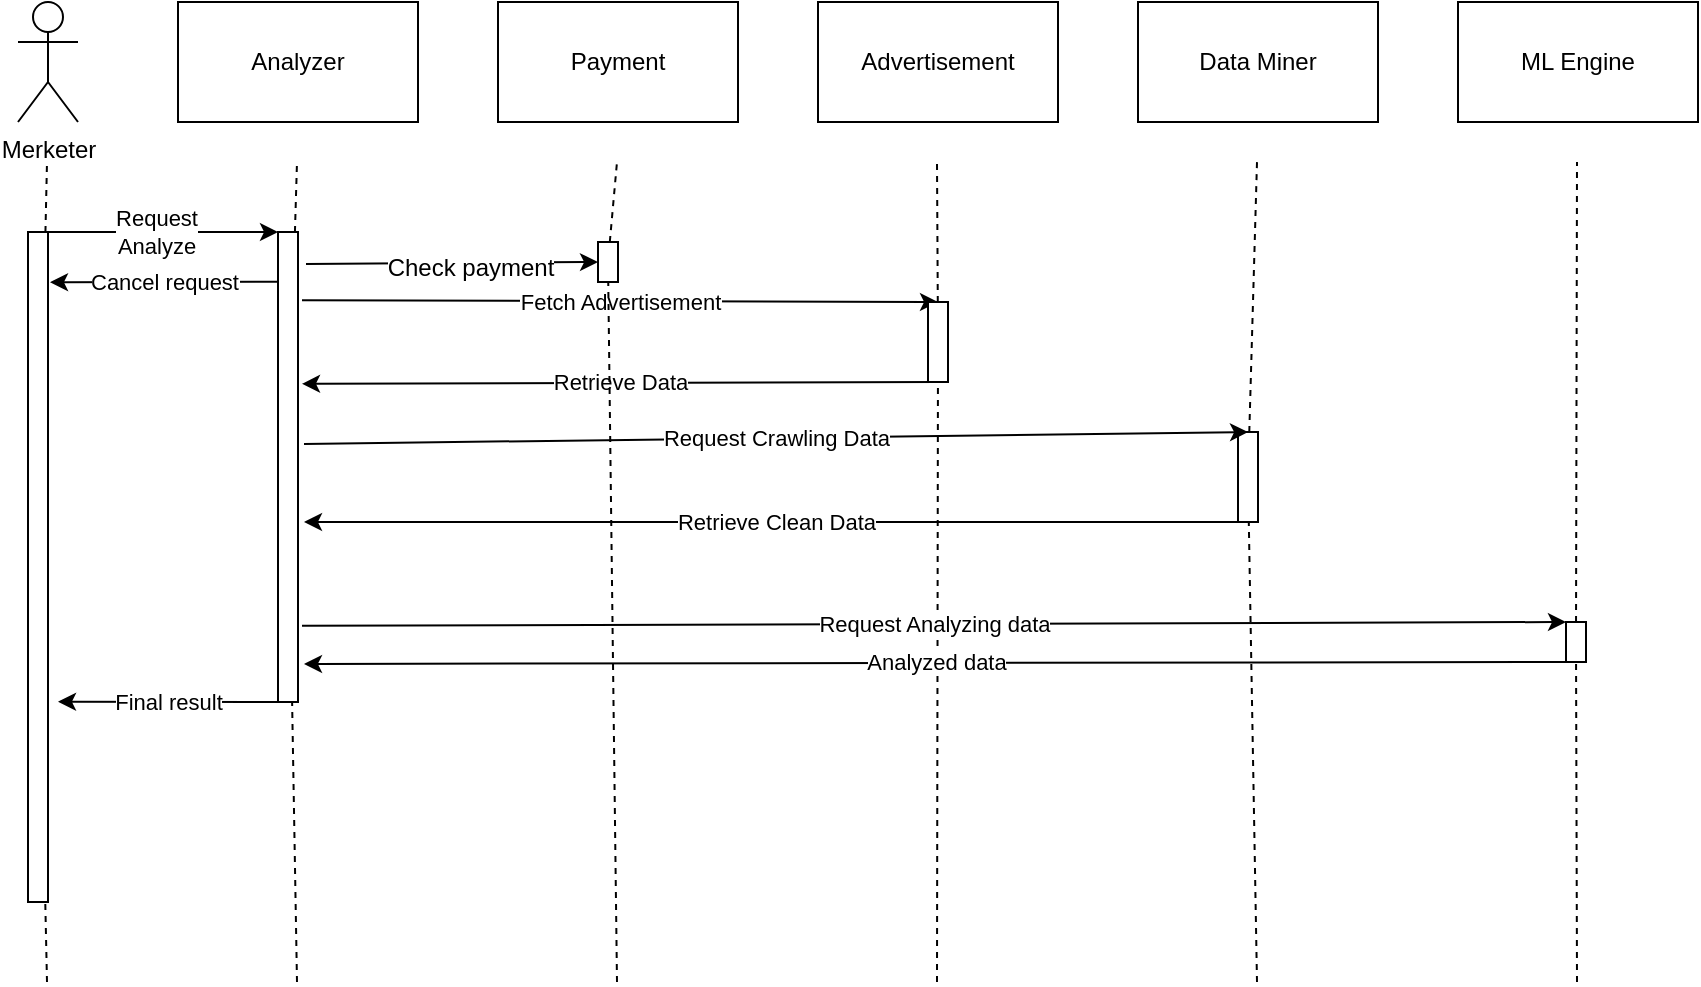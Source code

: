 <mxfile version="12.4.3" type="device" pages="1"><diagram id="X5ioiu_gtBsmG_vOZhXU" name="Page-1"><mxGraphModel dx="1874" dy="527" grid="1" gridSize="10" guides="1" tooltips="1" connect="1" arrows="1" fold="1" page="1" pageScale="1" pageWidth="850" pageHeight="1100" math="0" shadow="0"><root><mxCell id="0"/><mxCell id="1" parent="0"/><mxCell id="uVIjIHYvC-7VHvD_nkvj-1" value="Merketer" style="shape=umlActor;verticalLabelPosition=bottom;labelBackgroundColor=#ffffff;verticalAlign=top;html=1;outlineConnect=0;" parent="1" vertex="1"><mxGeometry x="-40" y="40" width="30" height="60" as="geometry"/></mxCell><mxCell id="uVIjIHYvC-7VHvD_nkvj-5" value="" style="endArrow=none;dashed=1;html=1;" parent="1" source="uVIjIHYvC-7VHvD_nkvj-23" edge="1"><mxGeometry width="50" height="50" relative="1" as="geometry"><mxPoint x="-25.5" y="530" as="sourcePoint"/><mxPoint x="-25.5" y="120" as="targetPoint"/></mxGeometry></mxCell><mxCell id="uVIjIHYvC-7VHvD_nkvj-23" value="" style="rounded=0;whiteSpace=wrap;html=1;" parent="1" vertex="1"><mxGeometry x="-35" y="155" width="10" height="335" as="geometry"/></mxCell><mxCell id="uVIjIHYvC-7VHvD_nkvj-24" value="" style="endArrow=none;dashed=1;html=1;" parent="1" target="uVIjIHYvC-7VHvD_nkvj-23" edge="1"><mxGeometry width="50" height="50" relative="1" as="geometry"><mxPoint x="-25.5" y="530" as="sourcePoint"/><mxPoint x="-25.5" y="120" as="targetPoint"/></mxGeometry></mxCell><mxCell id="uVIjIHYvC-7VHvD_nkvj-2" value="Analyzer" style="rounded=0;whiteSpace=wrap;html=1;" parent="1" vertex="1"><mxGeometry x="40" y="40" width="120" height="60" as="geometry"/></mxCell><mxCell id="uVIjIHYvC-7VHvD_nkvj-6" value="" style="endArrow=none;dashed=1;html=1;" parent="1" source="uVIjIHYvC-7VHvD_nkvj-32" edge="1"><mxGeometry width="50" height="50" relative="1" as="geometry"><mxPoint x="99.5" y="530" as="sourcePoint"/><mxPoint x="99.5" y="120" as="targetPoint"/></mxGeometry></mxCell><mxCell id="uVIjIHYvC-7VHvD_nkvj-26" value="&lt;div&gt;Request&lt;/div&gt;&lt;div&gt;Analyze&lt;br&gt;&lt;/div&gt;" style="endArrow=classic;html=1;exitX=0.25;exitY=0;exitDx=0;exitDy=0;entryX=0;entryY=0;entryDx=0;entryDy=0;" parent="1" source="uVIjIHYvC-7VHvD_nkvj-23" target="uVIjIHYvC-7VHvD_nkvj-32" edge="1"><mxGeometry x="-0.002" width="50" height="50" relative="1" as="geometry"><mxPoint x="200" y="180" as="sourcePoint"/><mxPoint x="260" y="155" as="targetPoint"/><mxPoint as="offset"/></mxGeometry></mxCell><mxCell id="uVIjIHYvC-7VHvD_nkvj-32" value="" style="rounded=0;whiteSpace=wrap;html=1;" parent="1" vertex="1"><mxGeometry x="90" y="155" width="10" height="235" as="geometry"/></mxCell><mxCell id="uVIjIHYvC-7VHvD_nkvj-33" value="" style="endArrow=none;dashed=1;html=1;" parent="1" target="uVIjIHYvC-7VHvD_nkvj-32" edge="1"><mxGeometry width="50" height="50" relative="1" as="geometry"><mxPoint x="99.5" y="530" as="sourcePoint"/><mxPoint x="99.5" y="120" as="targetPoint"/></mxGeometry></mxCell><mxCell id="uVIjIHYvC-7VHvD_nkvj-36" value="Fetch Advertisement" style="endArrow=classic;html=1;exitX=1.2;exitY=0.145;exitDx=0;exitDy=0;entryX=0.5;entryY=0;entryDx=0;entryDy=0;exitPerimeter=0;" parent="1" source="uVIjIHYvC-7VHvD_nkvj-32" target="uVIjIHYvC-7VHvD_nkvj-37" edge="1"><mxGeometry width="50" height="50" relative="1" as="geometry"><mxPoint x="310" y="220" as="sourcePoint"/><mxPoint x="420" y="180" as="targetPoint"/></mxGeometry></mxCell><mxCell id="uVIjIHYvC-7VHvD_nkvj-10" value="Advertisement" style="rounded=0;whiteSpace=wrap;html=1;" parent="1" vertex="1"><mxGeometry x="360" y="40" width="120" height="60" as="geometry"/></mxCell><mxCell id="uVIjIHYvC-7VHvD_nkvj-11" value="" style="endArrow=none;dashed=1;html=1;" parent="1" source="uVIjIHYvC-7VHvD_nkvj-37" edge="1"><mxGeometry width="50" height="50" relative="1" as="geometry"><mxPoint x="419.5" y="530" as="sourcePoint"/><mxPoint x="419.5" y="120" as="targetPoint"/></mxGeometry></mxCell><mxCell id="uVIjIHYvC-7VHvD_nkvj-37" value="" style="rounded=0;whiteSpace=wrap;html=1;" parent="1" vertex="1"><mxGeometry x="415" y="190" width="10" height="40" as="geometry"/></mxCell><mxCell id="uVIjIHYvC-7VHvD_nkvj-38" value="" style="endArrow=none;dashed=1;html=1;" parent="1" target="uVIjIHYvC-7VHvD_nkvj-37" edge="1"><mxGeometry width="50" height="50" relative="1" as="geometry"><mxPoint x="419.5" y="530" as="sourcePoint"/><mxPoint x="419.5" y="120" as="targetPoint"/></mxGeometry></mxCell><mxCell id="uVIjIHYvC-7VHvD_nkvj-39" value="Retrieve Data" style="endArrow=classic;html=1;exitX=0.5;exitY=1;exitDx=0;exitDy=0;entryX=1.2;entryY=0.323;entryDx=0;entryDy=0;entryPerimeter=0;" parent="1" source="uVIjIHYvC-7VHvD_nkvj-37" target="uVIjIHYvC-7VHvD_nkvj-32" edge="1"><mxGeometry width="50" height="50" relative="1" as="geometry"><mxPoint x="290" y="300" as="sourcePoint"/><mxPoint x="340" y="250" as="targetPoint"/></mxGeometry></mxCell><mxCell id="uVIjIHYvC-7VHvD_nkvj-13" value="Data Miner" style="rounded=0;whiteSpace=wrap;html=1;" parent="1" vertex="1"><mxGeometry x="520" y="40" width="120" height="60" as="geometry"/></mxCell><mxCell id="uVIjIHYvC-7VHvD_nkvj-14" value="" style="endArrow=none;dashed=1;html=1;" parent="1" source="uVIjIHYvC-7VHvD_nkvj-40" edge="1"><mxGeometry width="50" height="50" relative="1" as="geometry"><mxPoint x="579.5" y="530" as="sourcePoint"/><mxPoint x="579.5" y="120" as="targetPoint"/></mxGeometry></mxCell><mxCell id="uVIjIHYvC-7VHvD_nkvj-40" value="" style="rounded=0;whiteSpace=wrap;html=1;" parent="1" vertex="1"><mxGeometry x="570" y="255" width="10" height="45" as="geometry"/></mxCell><mxCell id="uVIjIHYvC-7VHvD_nkvj-41" value="" style="endArrow=none;dashed=1;html=1;" parent="1" target="uVIjIHYvC-7VHvD_nkvj-40" edge="1"><mxGeometry width="50" height="50" relative="1" as="geometry"><mxPoint x="579.5" y="530" as="sourcePoint"/><mxPoint x="579.5" y="120" as="targetPoint"/></mxGeometry></mxCell><mxCell id="uVIjIHYvC-7VHvD_nkvj-42" value="Request Crawling Data" style="endArrow=classic;html=1;entryX=0.5;entryY=0;entryDx=0;entryDy=0;exitX=1.3;exitY=0.451;exitDx=0;exitDy=0;exitPerimeter=0;" parent="1" source="uVIjIHYvC-7VHvD_nkvj-32" target="uVIjIHYvC-7VHvD_nkvj-40" edge="1"><mxGeometry width="50" height="50" relative="1" as="geometry"><mxPoint x="350" y="320" as="sourcePoint"/><mxPoint x="400" y="270" as="targetPoint"/></mxGeometry></mxCell><mxCell id="uVIjIHYvC-7VHvD_nkvj-43" value="Retrieve Clean Data" style="endArrow=classic;html=1;exitX=0.5;exitY=1;exitDx=0;exitDy=0;entryX=1.3;entryY=0.617;entryDx=0;entryDy=0;entryPerimeter=0;" parent="1" source="uVIjIHYvC-7VHvD_nkvj-40" target="uVIjIHYvC-7VHvD_nkvj-32" edge="1"><mxGeometry width="50" height="50" relative="1" as="geometry"><mxPoint x="330" y="340" as="sourcePoint"/><mxPoint x="380" y="290" as="targetPoint"/></mxGeometry></mxCell><mxCell id="uVIjIHYvC-7VHvD_nkvj-45" value="ML Engine" style="rounded=0;whiteSpace=wrap;html=1;" parent="1" vertex="1"><mxGeometry x="680" y="40" width="120" height="60" as="geometry"/></mxCell><mxCell id="uVIjIHYvC-7VHvD_nkvj-46" value="" style="endArrow=none;dashed=1;html=1;" parent="1" source="uVIjIHYvC-7VHvD_nkvj-48" edge="1"><mxGeometry width="50" height="50" relative="1" as="geometry"><mxPoint x="739.5" y="530" as="sourcePoint"/><mxPoint x="739.5" y="120" as="targetPoint"/></mxGeometry></mxCell><mxCell id="uVIjIHYvC-7VHvD_nkvj-47" value="Request Analyzing data" style="endArrow=classic;html=1;entryX=0;entryY=0;entryDx=0;entryDy=0;exitX=1.2;exitY=0.838;exitDx=0;exitDy=0;exitPerimeter=0;" parent="1" source="uVIjIHYvC-7VHvD_nkvj-32" target="uVIjIHYvC-7VHvD_nkvj-48" edge="1"><mxGeometry width="50" height="50" relative="1" as="geometry"><mxPoint x="270" y="351.915" as="sourcePoint"/><mxPoint x="414" y="355" as="targetPoint"/></mxGeometry></mxCell><mxCell id="uVIjIHYvC-7VHvD_nkvj-48" value="" style="rounded=0;whiteSpace=wrap;html=1;" parent="1" vertex="1"><mxGeometry x="734" y="350" width="10" height="20" as="geometry"/></mxCell><mxCell id="uVIjIHYvC-7VHvD_nkvj-49" value="" style="endArrow=none;dashed=1;html=1;" parent="1" target="uVIjIHYvC-7VHvD_nkvj-48" edge="1"><mxGeometry width="50" height="50" relative="1" as="geometry"><mxPoint x="739.5" y="530" as="sourcePoint"/><mxPoint x="739.5" y="120" as="targetPoint"/></mxGeometry></mxCell><mxCell id="uVIjIHYvC-7VHvD_nkvj-50" value="Analyzed data" style="endArrow=classic;html=1;exitX=0;exitY=1;exitDx=0;exitDy=0;entryX=1.3;entryY=0.919;entryDx=0;entryDy=0;entryPerimeter=0;" parent="1" source="uVIjIHYvC-7VHvD_nkvj-48" target="uVIjIHYvC-7VHvD_nkvj-32" edge="1"><mxGeometry width="50" height="50" relative="1" as="geometry"><mxPoint x="480" y="480" as="sourcePoint"/><mxPoint x="340" y="390" as="targetPoint"/></mxGeometry></mxCell><mxCell id="uVIjIHYvC-7VHvD_nkvj-51" value="Final result" style="endArrow=classic;html=1;exitX=0;exitY=1;exitDx=0;exitDy=0;entryX=1.5;entryY=0.701;entryDx=0;entryDy=0;entryPerimeter=0;" parent="1" source="uVIjIHYvC-7VHvD_nkvj-32" target="uVIjIHYvC-7VHvD_nkvj-23" edge="1"><mxGeometry width="50" height="50" relative="1" as="geometry"><mxPoint x="130" y="600" as="sourcePoint"/><mxPoint x="180" y="550" as="targetPoint"/></mxGeometry></mxCell><mxCell id="uVIjIHYvC-7VHvD_nkvj-59" value="" style="endArrow=classic;html=1;exitX=1.4;exitY=0.068;exitDx=0;exitDy=0;exitPerimeter=0;" parent="1" source="uVIjIHYvC-7VHvD_nkvj-32" edge="1"><mxGeometry width="50" height="50" relative="1" as="geometry"><mxPoint x="130" y="160" as="sourcePoint"/><mxPoint x="250" y="170" as="targetPoint"/></mxGeometry></mxCell><mxCell id="uVIjIHYvC-7VHvD_nkvj-64" value="Check payment" style="text;html=1;align=center;verticalAlign=middle;resizable=0;points=[];;labelBackgroundColor=#ffffff;" parent="uVIjIHYvC-7VHvD_nkvj-59" vertex="1" connectable="0"><mxGeometry x="0.123" y="-2" relative="1" as="geometry"><mxPoint as="offset"/></mxGeometry></mxCell><mxCell id="uVIjIHYvC-7VHvD_nkvj-57" value="Payment" style="rounded=0;whiteSpace=wrap;html=1;" parent="1" vertex="1"><mxGeometry x="200" y="40" width="120" height="60" as="geometry"/></mxCell><mxCell id="uVIjIHYvC-7VHvD_nkvj-58" value="" style="endArrow=none;dashed=1;html=1;" parent="1" source="uVIjIHYvC-7VHvD_nkvj-62" edge="1"><mxGeometry width="50" height="50" relative="1" as="geometry"><mxPoint x="259.5" y="530" as="sourcePoint"/><mxPoint x="259.5" y="120" as="targetPoint"/></mxGeometry></mxCell><mxCell id="uVIjIHYvC-7VHvD_nkvj-62" value="" style="rounded=0;whiteSpace=wrap;html=1;" parent="1" vertex="1"><mxGeometry x="250" y="160" width="10" height="20" as="geometry"/></mxCell><mxCell id="uVIjIHYvC-7VHvD_nkvj-63" value="" style="endArrow=none;dashed=1;html=1;" parent="1" target="uVIjIHYvC-7VHvD_nkvj-62" edge="1"><mxGeometry width="50" height="50" relative="1" as="geometry"><mxPoint x="259.5" y="530" as="sourcePoint"/><mxPoint x="259.5" y="120" as="targetPoint"/></mxGeometry></mxCell><mxCell id="uVIjIHYvC-7VHvD_nkvj-65" value="Cancel request" style="endArrow=classic;html=1;exitX=0;exitY=0.106;exitDx=0;exitDy=0;exitPerimeter=0;entryX=1.1;entryY=0.075;entryDx=0;entryDy=0;entryPerimeter=0;" parent="1" source="uVIjIHYvC-7VHvD_nkvj-32" target="uVIjIHYvC-7VHvD_nkvj-23" edge="1"><mxGeometry width="50" height="50" relative="1" as="geometry"><mxPoint x="20" y="240" as="sourcePoint"/><mxPoint x="-10" y="180" as="targetPoint"/></mxGeometry></mxCell></root></mxGraphModel></diagram></mxfile>